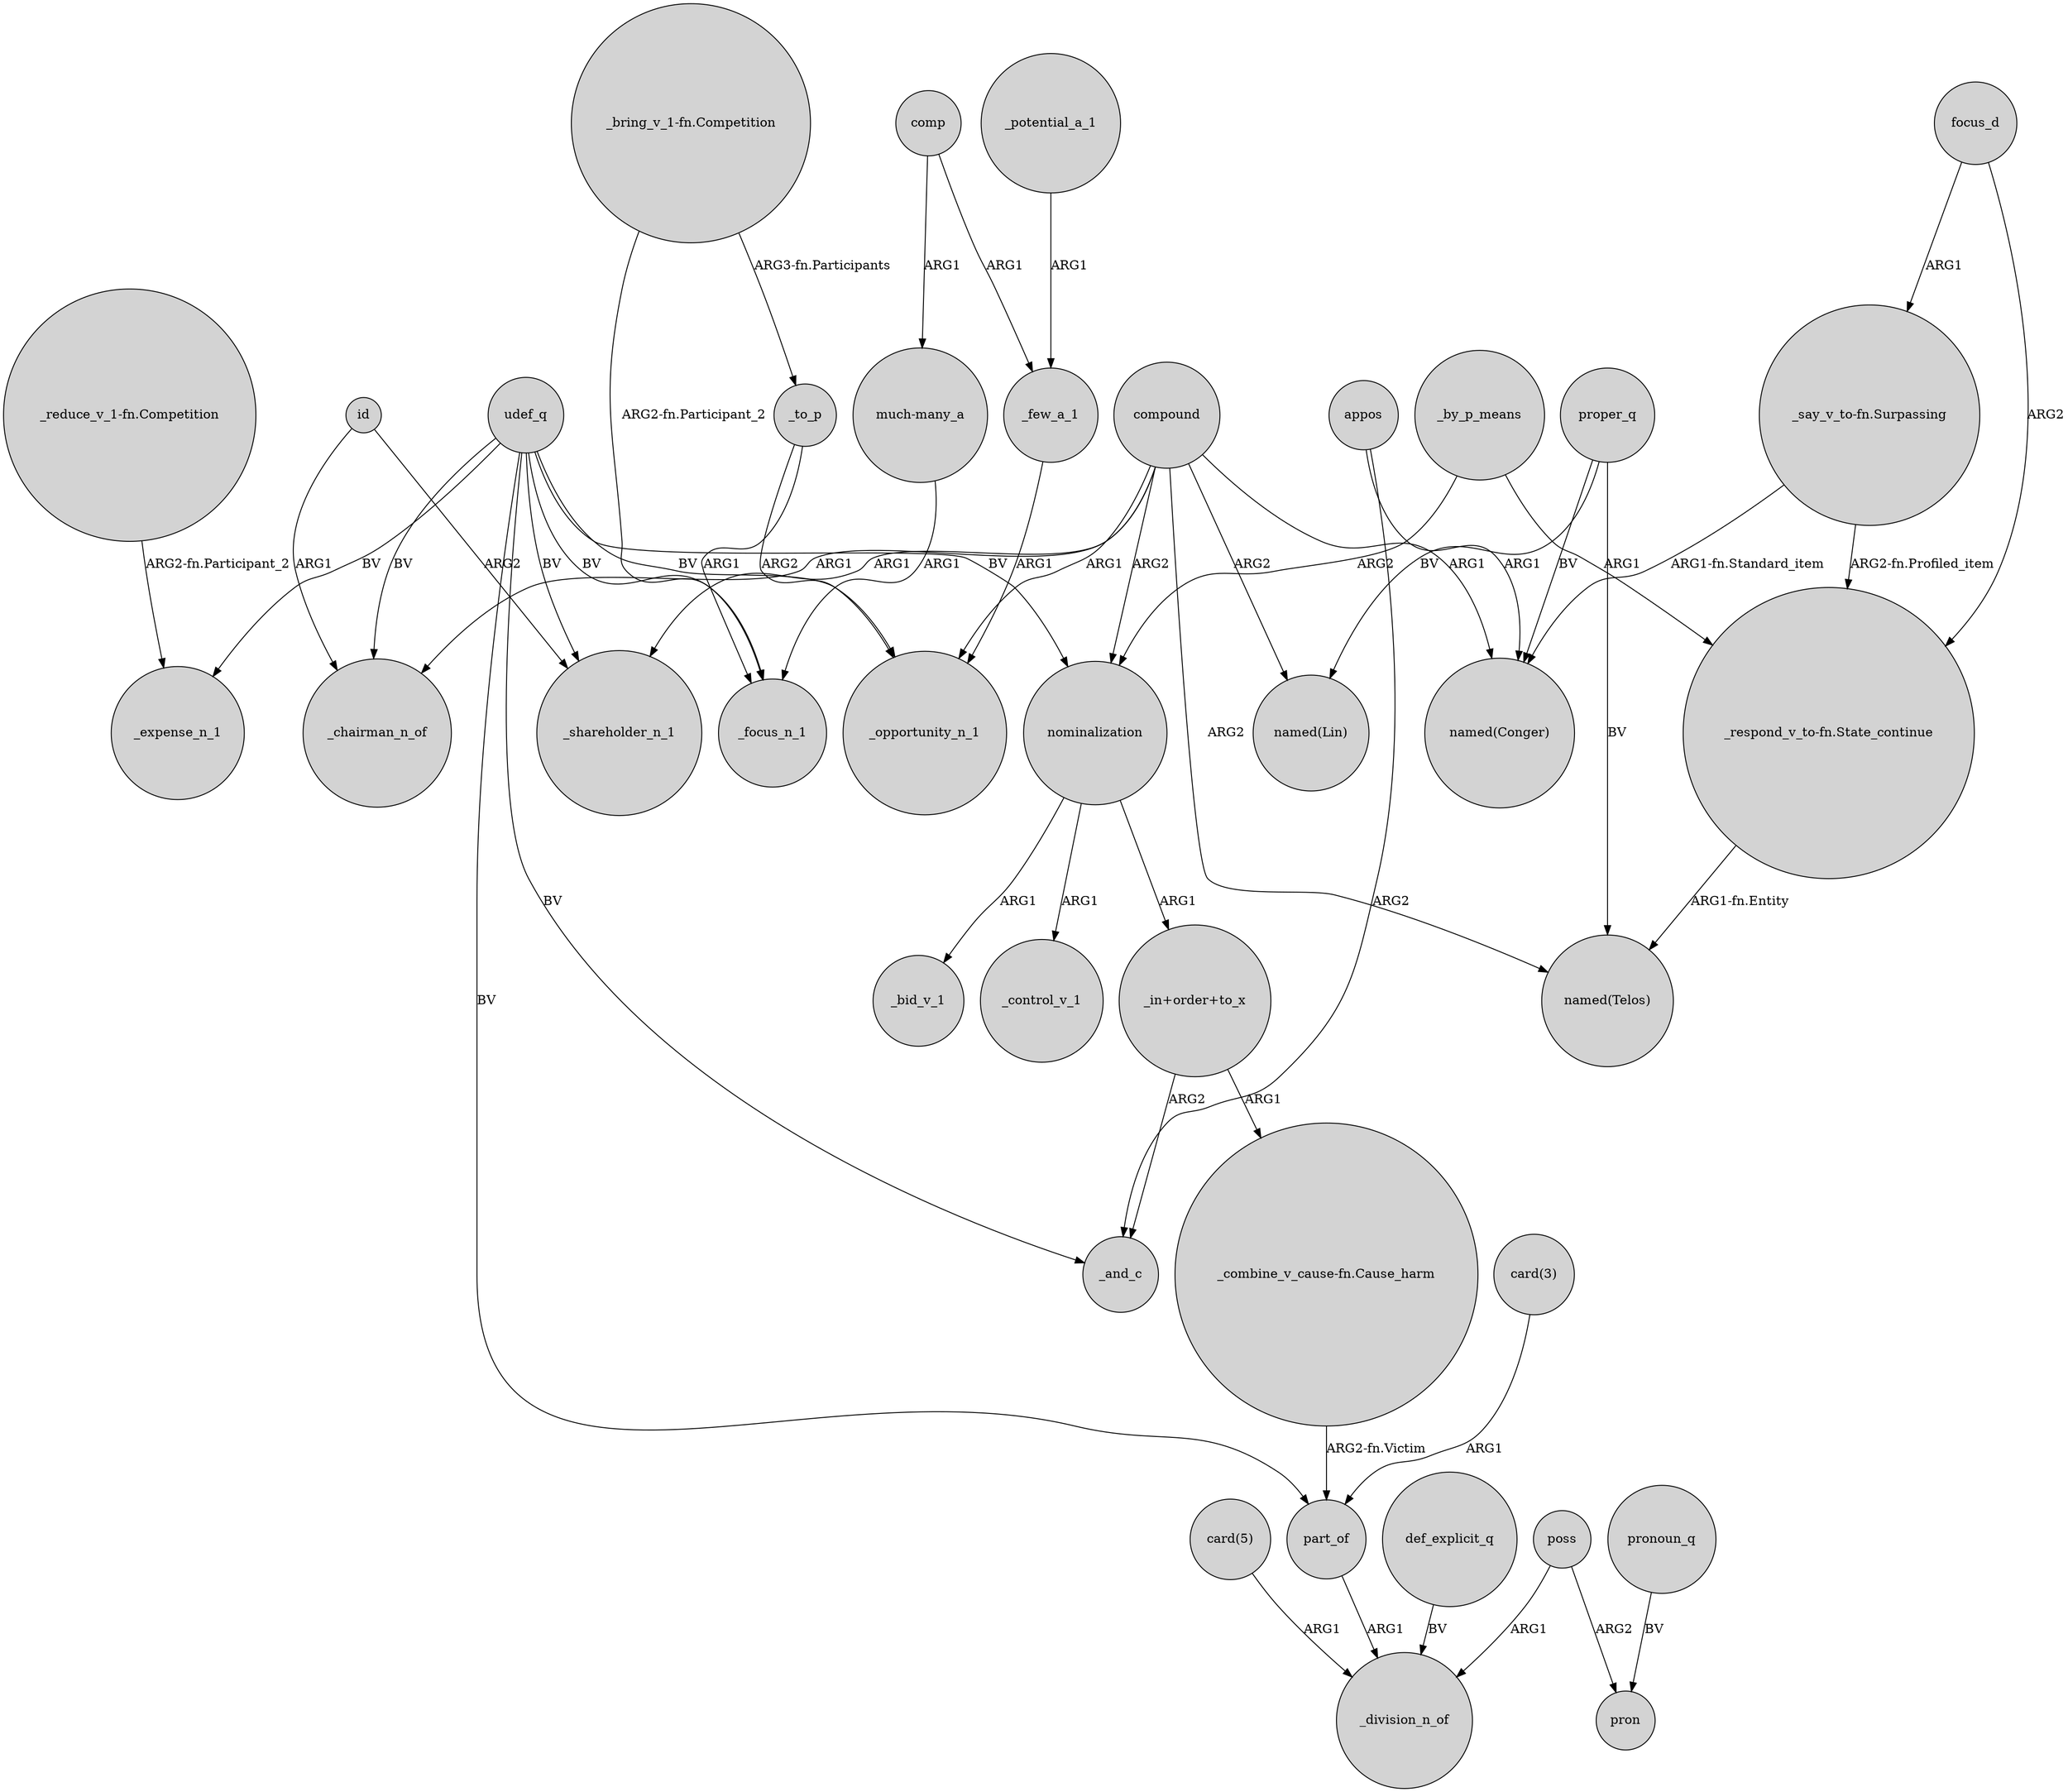 digraph {
	node [shape=circle style=filled]
	id -> _chairman_n_of [label=ARG1]
	nominalization -> "_in+order+to_x" [label=ARG1]
	_to_p -> _opportunity_n_1 [label=ARG2]
	appos -> _and_c [label=ARG2]
	nominalization -> _bid_v_1 [label=ARG1]
	udef_q -> _shareholder_n_1 [label=BV]
	udef_q -> part_of [label=BV]
	def_explicit_q -> _division_n_of [label=BV]
	udef_q -> _chairman_n_of [label=BV]
	"_in+order+to_x" -> "_combine_v_cause-fn.Cause_harm" [label=ARG1]
	_potential_a_1 -> _few_a_1 [label=ARG1]
	compound -> _opportunity_n_1 [label=ARG1]
	appos -> "named(Conger)" [label=ARG1]
	compound -> _shareholder_n_1 [label=ARG1]
	proper_q -> "named(Lin)" [label=BV]
	udef_q -> nominalization [label=BV]
	"_bring_v_1-fn.Competition" -> _focus_n_1 [label="ARG2-fn.Participant_2"]
	"card(3)" -> part_of [label=ARG1]
	udef_q -> _and_c [label=BV]
	"_reduce_v_1-fn.Competition" -> _expense_n_1 [label="ARG2-fn.Participant_2"]
	"much-many_a" -> _focus_n_1 [label=ARG1]
	udef_q -> _opportunity_n_1 [label=BV]
	id -> _shareholder_n_1 [label=ARG2]
	"_combine_v_cause-fn.Cause_harm" -> part_of [label="ARG2-fn.Victim"]
	compound -> nominalization [label=ARG2]
	pronoun_q -> pron [label=BV]
	proper_q -> "named(Conger)" [label=BV]
	poss -> pron [label=ARG2]
	comp -> "much-many_a" [label=ARG1]
	nominalization -> _control_v_1 [label=ARG1]
	"_say_v_to-fn.Surpassing" -> "named(Conger)" [label="ARG1-fn.Standard_item"]
	_by_p_means -> "_respond_v_to-fn.State_continue" [label=ARG1]
	_by_p_means -> nominalization [label=ARG2]
	"_respond_v_to-fn.State_continue" -> "named(Telos)" [label="ARG1-fn.Entity"]
	compound -> _chairman_n_of [label=ARG1]
	compound -> "named(Lin)" [label=ARG2]
	compound -> "named(Conger)" [label=ARG1]
	"_in+order+to_x" -> _and_c [label=ARG2]
	_to_p -> _focus_n_1 [label=ARG1]
	udef_q -> _expense_n_1 [label=BV]
	part_of -> _division_n_of [label=ARG1]
	"_bring_v_1-fn.Competition" -> _to_p [label="ARG3-fn.Participants"]
	"_say_v_to-fn.Surpassing" -> "_respond_v_to-fn.State_continue" [label="ARG2-fn.Profiled_item"]
	focus_d -> "_say_v_to-fn.Surpassing" [label=ARG1]
	proper_q -> "named(Telos)" [label=BV]
	comp -> _few_a_1 [label=ARG1]
	_few_a_1 -> _opportunity_n_1 [label=ARG1]
	poss -> _division_n_of [label=ARG1]
	udef_q -> _focus_n_1 [label=BV]
	focus_d -> "_respond_v_to-fn.State_continue" [label=ARG2]
	compound -> "named(Telos)" [label=ARG2]
	"card(5)" -> _division_n_of [label=ARG1]
}
